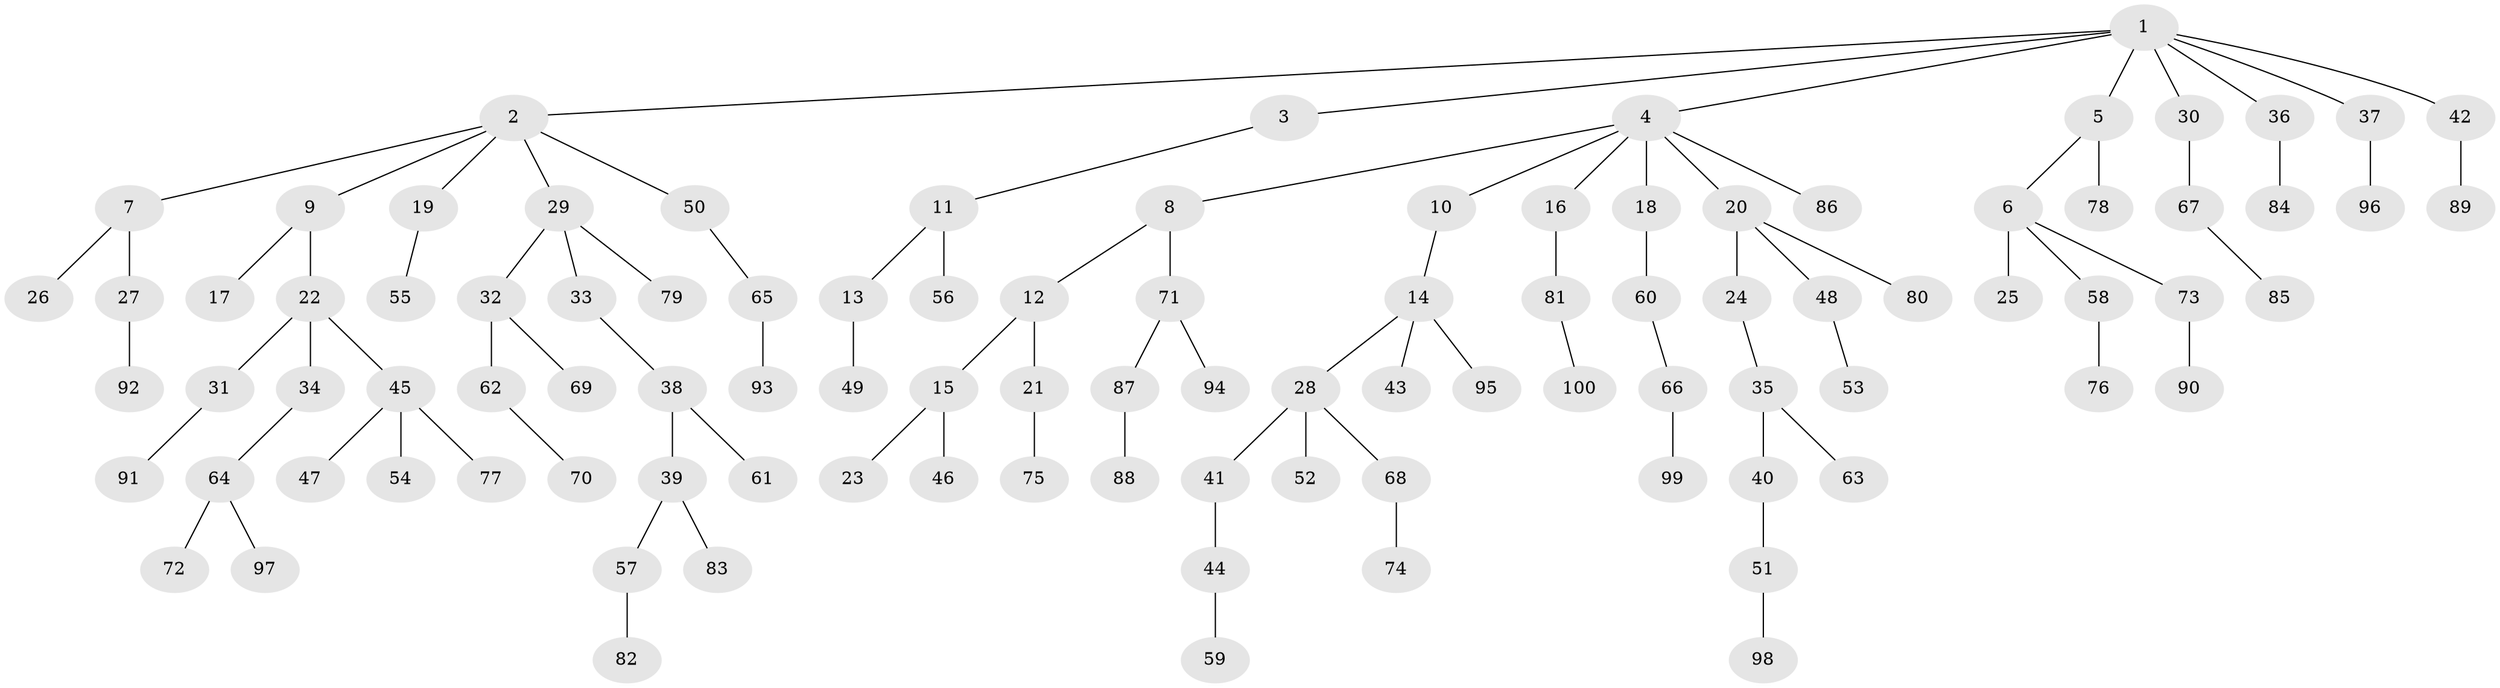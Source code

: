 // Generated by graph-tools (version 1.1) at 2025/11/02/21/25 10:11:10]
// undirected, 100 vertices, 99 edges
graph export_dot {
graph [start="1"]
  node [color=gray90,style=filled];
  1;
  2;
  3;
  4;
  5;
  6;
  7;
  8;
  9;
  10;
  11;
  12;
  13;
  14;
  15;
  16;
  17;
  18;
  19;
  20;
  21;
  22;
  23;
  24;
  25;
  26;
  27;
  28;
  29;
  30;
  31;
  32;
  33;
  34;
  35;
  36;
  37;
  38;
  39;
  40;
  41;
  42;
  43;
  44;
  45;
  46;
  47;
  48;
  49;
  50;
  51;
  52;
  53;
  54;
  55;
  56;
  57;
  58;
  59;
  60;
  61;
  62;
  63;
  64;
  65;
  66;
  67;
  68;
  69;
  70;
  71;
  72;
  73;
  74;
  75;
  76;
  77;
  78;
  79;
  80;
  81;
  82;
  83;
  84;
  85;
  86;
  87;
  88;
  89;
  90;
  91;
  92;
  93;
  94;
  95;
  96;
  97;
  98;
  99;
  100;
  1 -- 2;
  1 -- 3;
  1 -- 4;
  1 -- 5;
  1 -- 30;
  1 -- 36;
  1 -- 37;
  1 -- 42;
  2 -- 7;
  2 -- 9;
  2 -- 19;
  2 -- 29;
  2 -- 50;
  3 -- 11;
  4 -- 8;
  4 -- 10;
  4 -- 16;
  4 -- 18;
  4 -- 20;
  4 -- 86;
  5 -- 6;
  5 -- 78;
  6 -- 25;
  6 -- 58;
  6 -- 73;
  7 -- 26;
  7 -- 27;
  8 -- 12;
  8 -- 71;
  9 -- 17;
  9 -- 22;
  10 -- 14;
  11 -- 13;
  11 -- 56;
  12 -- 15;
  12 -- 21;
  13 -- 49;
  14 -- 28;
  14 -- 43;
  14 -- 95;
  15 -- 23;
  15 -- 46;
  16 -- 81;
  18 -- 60;
  19 -- 55;
  20 -- 24;
  20 -- 48;
  20 -- 80;
  21 -- 75;
  22 -- 31;
  22 -- 34;
  22 -- 45;
  24 -- 35;
  27 -- 92;
  28 -- 41;
  28 -- 52;
  28 -- 68;
  29 -- 32;
  29 -- 33;
  29 -- 79;
  30 -- 67;
  31 -- 91;
  32 -- 62;
  32 -- 69;
  33 -- 38;
  34 -- 64;
  35 -- 40;
  35 -- 63;
  36 -- 84;
  37 -- 96;
  38 -- 39;
  38 -- 61;
  39 -- 57;
  39 -- 83;
  40 -- 51;
  41 -- 44;
  42 -- 89;
  44 -- 59;
  45 -- 47;
  45 -- 54;
  45 -- 77;
  48 -- 53;
  50 -- 65;
  51 -- 98;
  57 -- 82;
  58 -- 76;
  60 -- 66;
  62 -- 70;
  64 -- 72;
  64 -- 97;
  65 -- 93;
  66 -- 99;
  67 -- 85;
  68 -- 74;
  71 -- 87;
  71 -- 94;
  73 -- 90;
  81 -- 100;
  87 -- 88;
}
